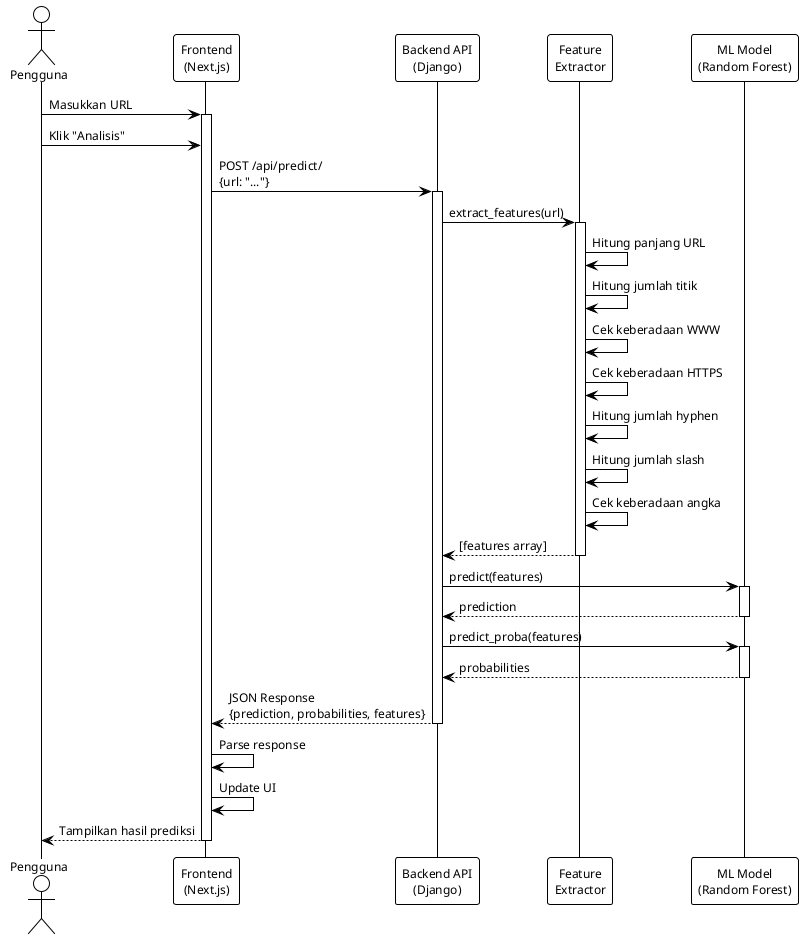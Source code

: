 @startuml
!theme plain
skinparam defaultFontName Times New Roman
skinparam defaultFontSize 12

actor Pengguna
participant "Frontend\n(Next.js)" as Frontend
participant "Backend API\n(Django)" as Backend
participant "Feature\nExtractor" as Extractor
participant "ML Model\n(Random Forest)" as Model

Pengguna -> Frontend: Masukkan URL
activate Frontend

Pengguna -> Frontend: Klik "Analisis"
Frontend -> Backend: POST /api/predict/\n{url: "..."}
activate Backend

Backend -> Extractor: extract_features(url)
activate Extractor

Extractor -> Extractor: Hitung panjang URL
Extractor -> Extractor: Hitung jumlah titik
Extractor -> Extractor: Cek keberadaan WWW
Extractor -> Extractor: Cek keberadaan HTTPS
Extractor -> Extractor: Hitung jumlah hyphen
Extractor -> Extractor: Hitung jumlah slash
Extractor -> Extractor: Cek keberadaan angka

Extractor --> Backend: [features array]
deactivate Extractor

Backend -> Model: predict(features)
activate Model
Model --> Backend: prediction
deactivate Model

Backend -> Model: predict_proba(features)
activate Model
Model --> Backend: probabilities
deactivate Model

Backend --> Frontend: JSON Response\n{prediction, probabilities, features}
deactivate Backend

Frontend -> Frontend: Parse response
Frontend -> Frontend: Update UI

Frontend --> Pengguna: Tampilkan hasil prediksi
deactivate Frontend

@enduml
